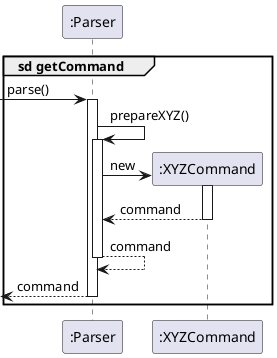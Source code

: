 @startuml

group sd getCommand
participant ":Parser" as Parser
participant ":XYZCommand" as Comd


[-> Parser : parse()
activate Parser

Parser -> Parser : prepareXYZ()
activate Parser

create Comd
Parser -> Comd : new
activate Comd

Comd --> Parser : command
deactivate Comd

Parser --> Parser : command
deactivate Parser

[<-- Parser : command
deactivate Parser
end


@enduml